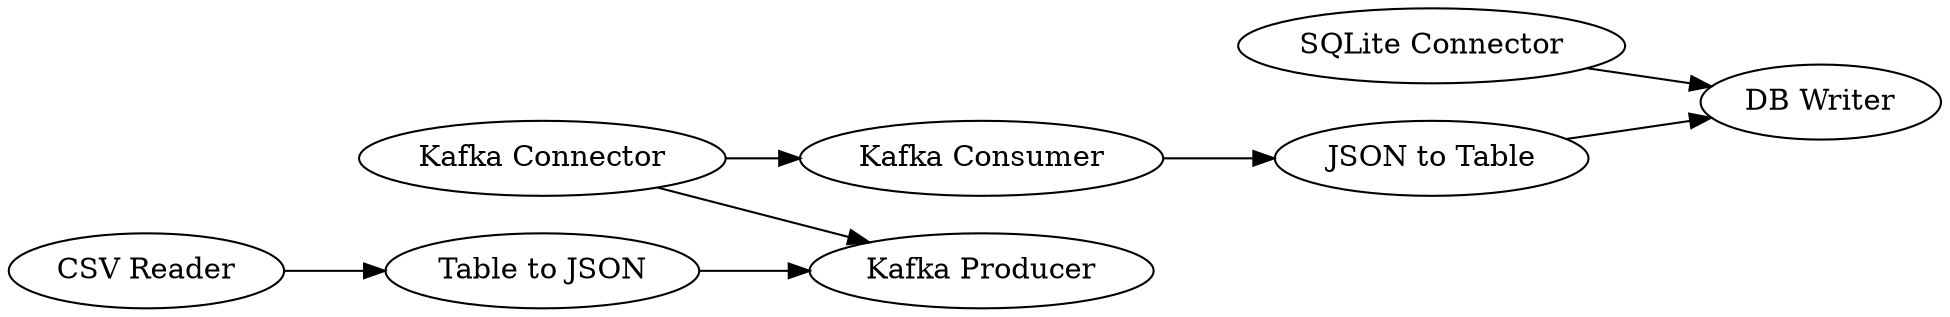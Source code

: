 digraph {
	15 -> 7
	12 -> 13
	3 -> 5
	1 -> 15
	7 -> 13
	1 -> 49
	5 -> 49
	5 [label="Table to JSON"]
	13 [label="DB Writer"]
	1 [label="Kafka Connector"]
	49 [label="Kafka Producer"]
	7 [label="JSON to Table"]
	15 [label="Kafka Consumer"]
	3 [label="CSV Reader"]
	12 [label="SQLite Connector"]
	rankdir=LR
}
